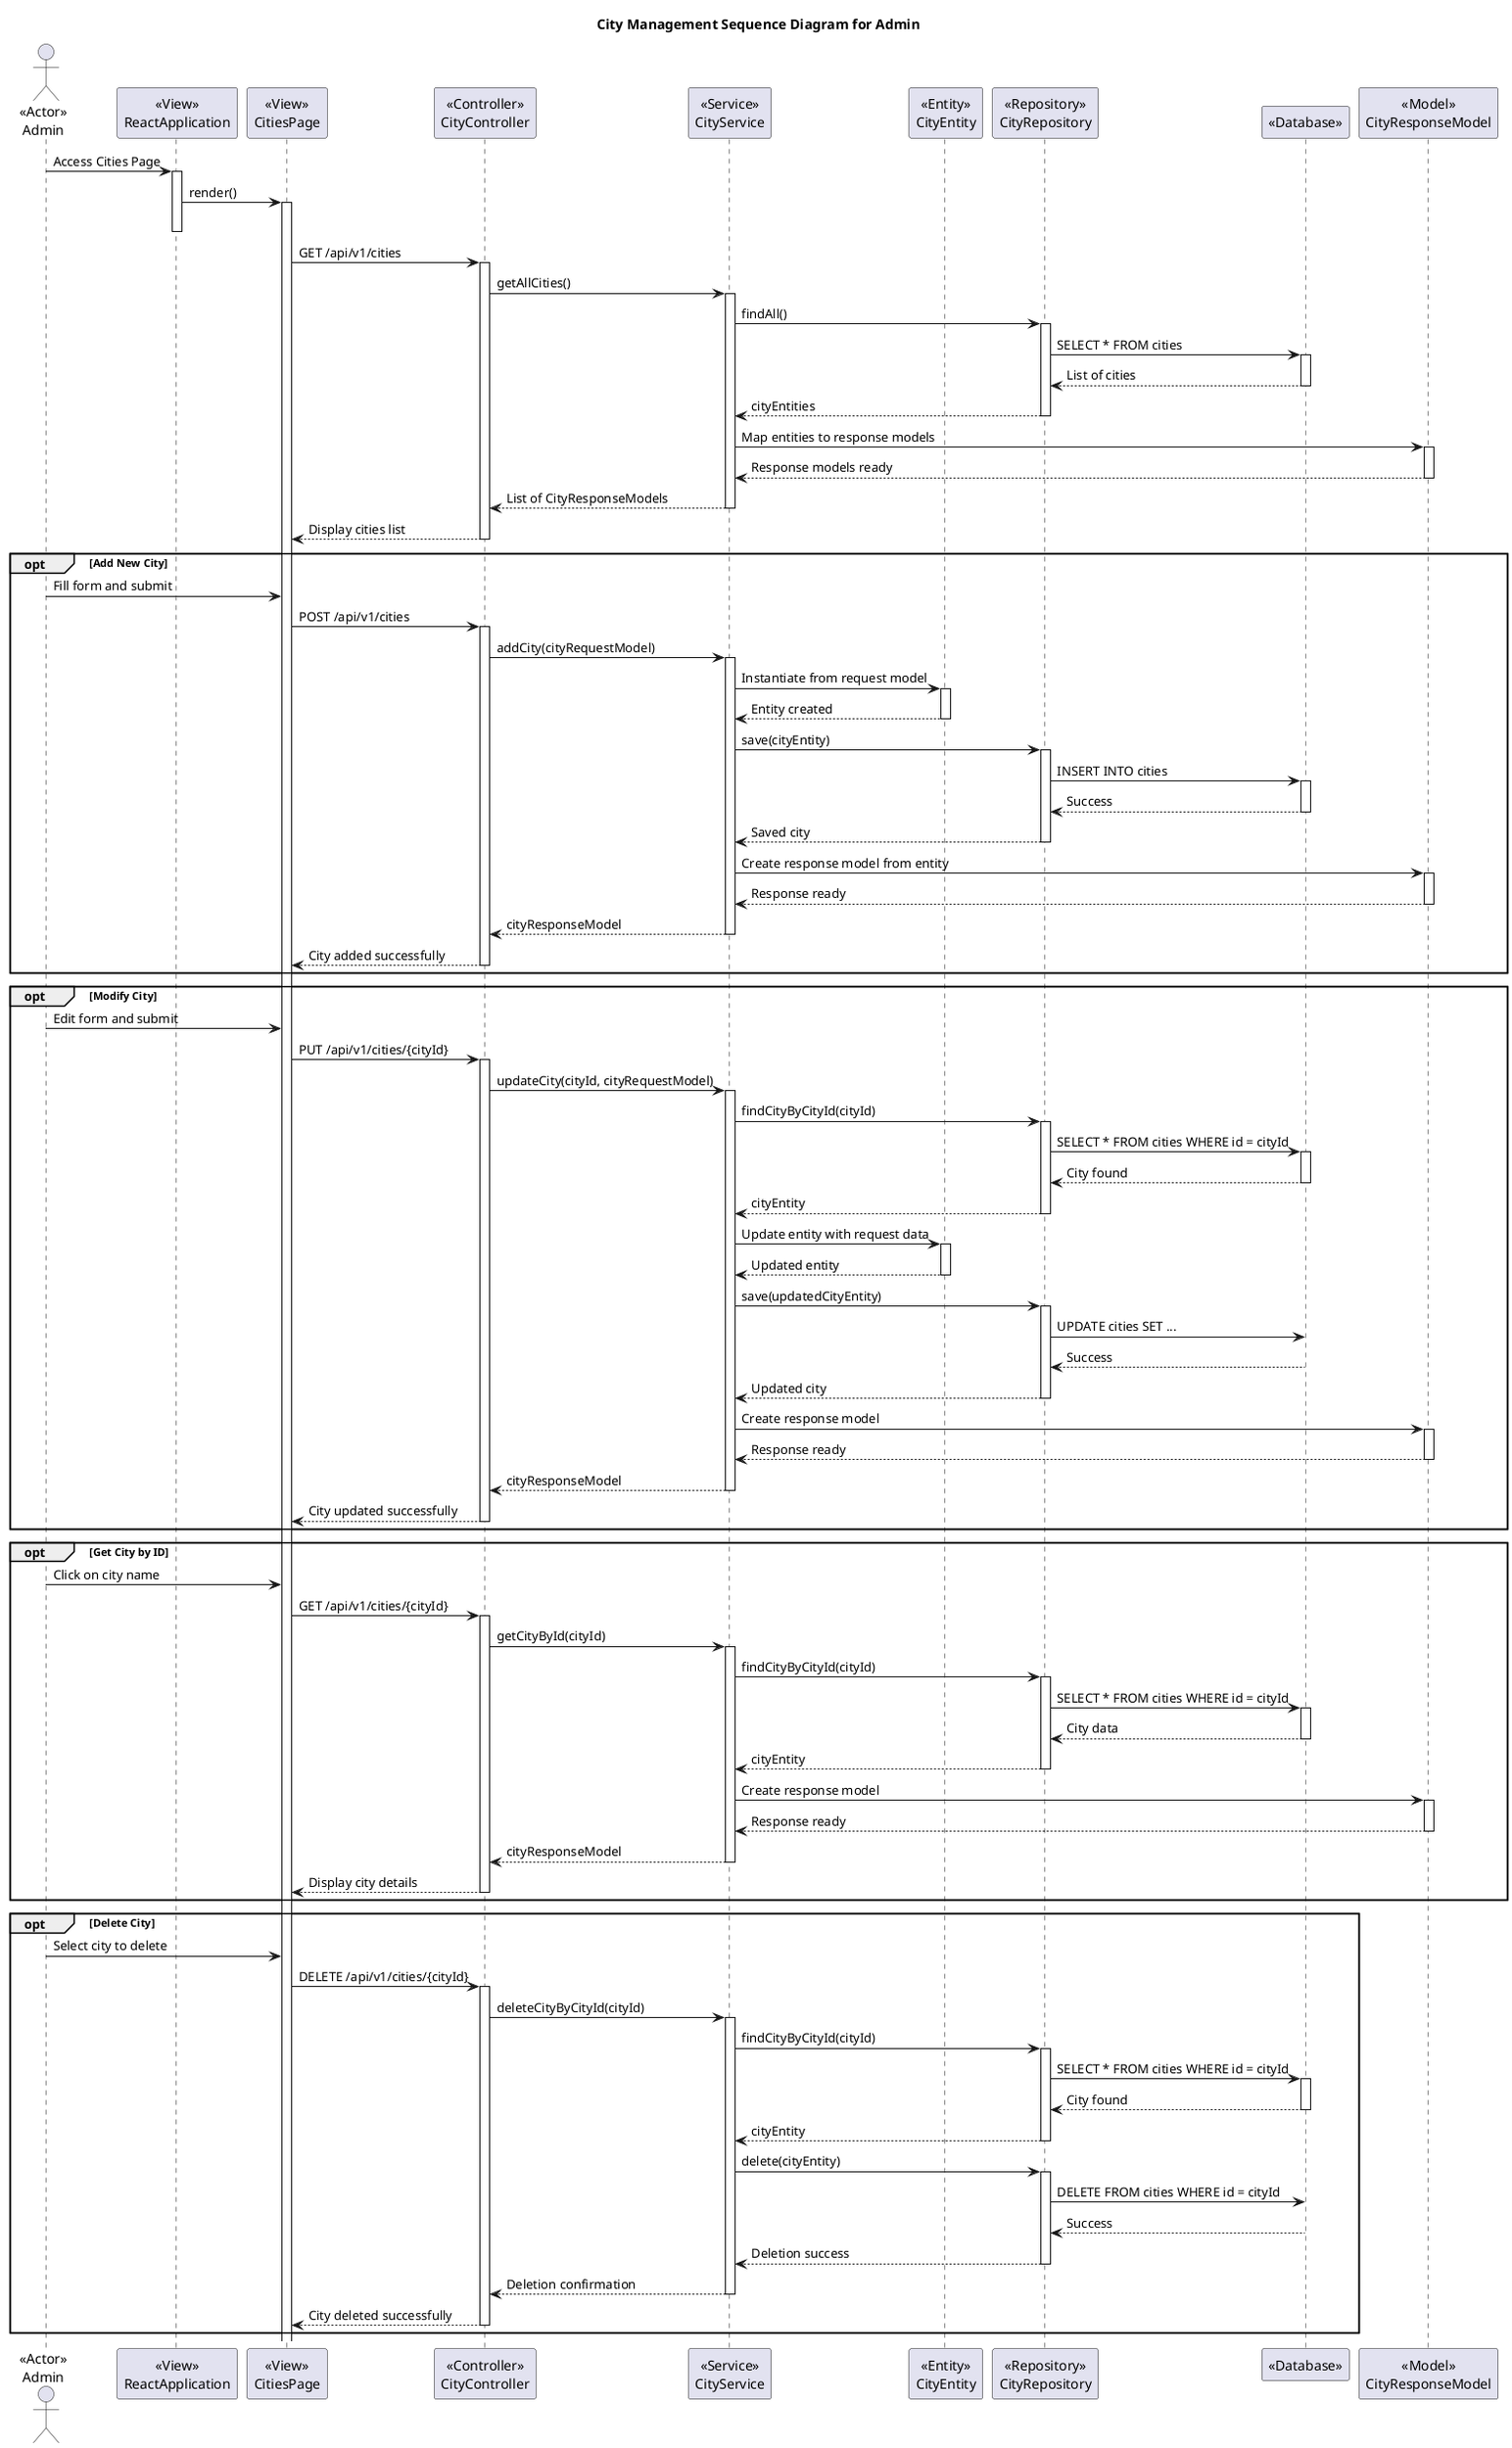@startuml
title City Management Sequence Diagram for Admin

actor Admin as "<<Actor>>\nAdmin"

participant ReactApplication as "<<View>>\nReactApplication"
participant CitiesPage as "<<View>>\nCitiesPage"
participant CityController as "<<Controller>>\nCityController"
participant CityService as "<<Service>>\nCityService"
participant CityEntity as "<<Entity>>\nCityEntity"
participant CityRepository as "<<Repository>>\nCityRepository"
participant Database as "<<Database>>"
participant CityResponseModel as "<<Model>>\nCityResponseModel"

Admin -> ReactApplication : Access Cities Page
activate ReactApplication

ReactApplication -> CitiesPage : render()
activate CitiesPage
deactivate ReactApplication

CitiesPage -> CityController : GET /api/v1/cities
activate CityController

CityController -> CityService : getAllCities()
activate CityService

CityService -> CityRepository : findAll()
activate CityRepository

CityRepository -> Database : SELECT * FROM cities
activate Database
Database --> CityRepository : List of cities
deactivate Database

CityRepository --> CityService : cityEntities
deactivate CityRepository

CityService -> CityResponseModel : Map entities to response models
activate CityResponseModel
CityResponseModel --> CityService : Response models ready
deactivate CityResponseModel

CityService --> CityController : List of CityResponseModels
deactivate CityService

CityController --> CitiesPage : Display cities list
deactivate CityController

opt Add New City
    Admin -> CitiesPage : Fill form and submit
    CitiesPage -> CityController : POST /api/v1/cities
    activate CityController

    CityController -> CityService : addCity(cityRequestModel)
    activate CityService

    CityService -> CityEntity : Instantiate from request model
    activate CityEntity
    CityEntity --> CityService : Entity created
    deactivate CityEntity

    CityService -> CityRepository : save(cityEntity)
    activate CityRepository
    CityRepository -> Database : INSERT INTO cities
    activate Database
    Database --> CityRepository : Success
    deactivate Database
    CityRepository --> CityService : Saved city
    deactivate CityRepository

    CityService -> CityResponseModel : Create response model from entity
    activate CityResponseModel
    CityResponseModel --> CityService : Response ready
    deactivate CityResponseModel

    CityService --> CityController : cityResponseModel
    deactivate CityService
    CityController --> CitiesPage : City added successfully
    deactivate CityController
end

opt Modify City
    Admin -> CitiesPage : Edit form and submit
    CitiesPage -> CityController : PUT /api/v1/cities/{cityId}
    activate CityController

    CityController -> CityService : updateCity(cityId, cityRequestModel)
    activate CityService

    CityService -> CityRepository : findCityByCityId(cityId)
    activate CityRepository
    CityRepository -> Database : SELECT * FROM cities WHERE id = cityId
    activate Database
    Database --> CityRepository : City found
    deactivate Database
    CityRepository --> CityService : cityEntity
    deactivate CityRepository

    CityService -> CityEntity : Update entity with request data
    activate CityEntity
    CityEntity --> CityService : Updated entity
    deactivate CityEntity

    CityService -> CityRepository : save(updatedCityEntity)
    activate CityRepository
    CityRepository -> Database : UPDATE cities SET ...
    Database --> CityRepository : Success
    deactivate Database
    CityRepository --> CityService : Updated city
    deactivate CityRepository

    CityService -> CityResponseModel : Create response model
    activate CityResponseModel
    CityResponseModel --> CityService : Response ready
    deactivate CityResponseModel

    CityService --> CityController : cityResponseModel
    deactivate CityService
    CityController --> CitiesPage : City updated successfully
    deactivate CityController
end

opt Get City by ID
    Admin -> CitiesPage : Click on city name
    CitiesPage -> CityController : GET /api/v1/cities/{cityId}
    activate CityController

    CityController -> CityService : getCityById(cityId)
    activate CityService

    CityService -> CityRepository : findCityByCityId(cityId)
    activate CityRepository
    CityRepository -> Database : SELECT * FROM cities WHERE id = cityId
    activate Database
    Database --> CityRepository : City data
    deactivate Database
    CityRepository --> CityService : cityEntity
    deactivate CityRepository

    CityService -> CityResponseModel : Create response model
    activate CityResponseModel
    CityResponseModel --> CityService : Response ready
    deactivate CityResponseModel

    CityService --> CityController : cityResponseModel
    deactivate CityService
    CityController --> CitiesPage : Display city details
    deactivate CityController
end

opt Delete City
    Admin -> CitiesPage : Select city to delete
    CitiesPage -> CityController : DELETE /api/v1/cities/{cityId}
    activate CityController

    CityController -> CityService : deleteCityByCityId(cityId)
    activate CityService

    CityService -> CityRepository : findCityByCityId(cityId)
    activate CityRepository
    CityRepository -> Database : SELECT * FROM cities WHERE id = cityId
    activate Database
    Database --> CityRepository : City found
    deactivate Database
    CityRepository --> CityService : cityEntity
    deactivate CityRepository

    CityService -> CityRepository : delete(cityEntity)
    activate CityRepository
    CityRepository -> Database : DELETE FROM cities WHERE id = cityId
    Database --> CityRepository : Success
    deactivate Database
    CityRepository --> CityService : Deletion success
    deactivate CityRepository

    CityService --> CityController : Deletion confirmation
    deactivate CityService
    CityController --> CitiesPage : City deleted successfully
    deactivate CityController
end

@enduml
